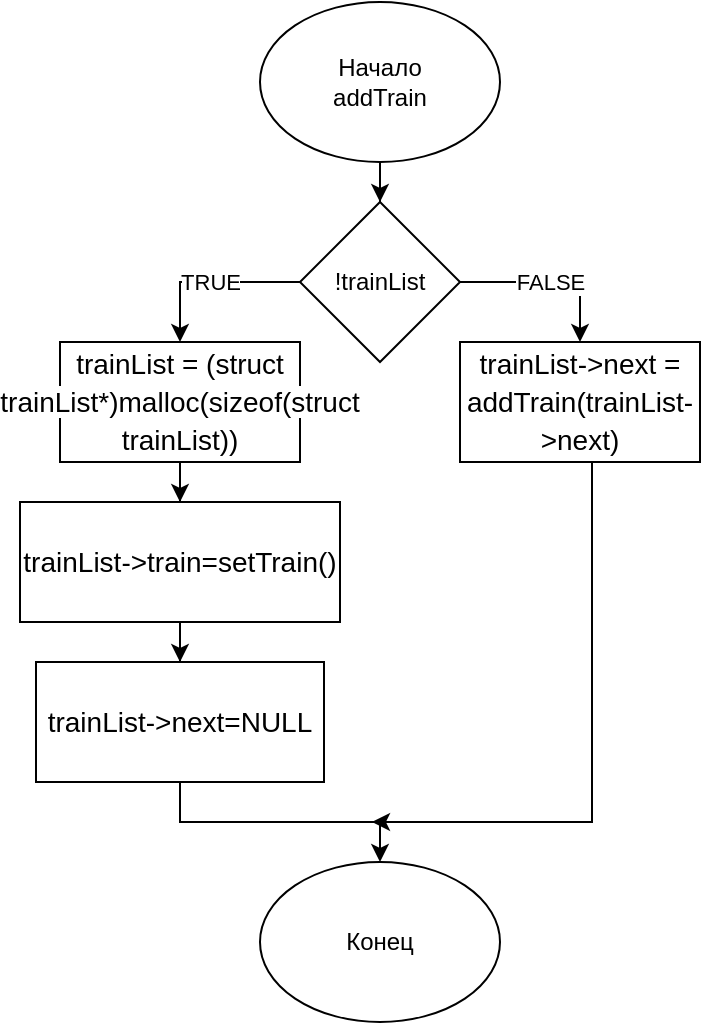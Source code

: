 <mxfile version="21.1.2" type="device">
  <diagram name="Страница 1" id="NtQa50zzyLdOF3VF23Ie">
    <mxGraphModel dx="792" dy="1138" grid="1" gridSize="10" guides="1" tooltips="1" connect="1" arrows="1" fold="1" page="1" pageScale="1" pageWidth="827" pageHeight="1169" math="0" shadow="0">
      <root>
        <mxCell id="0" />
        <mxCell id="1" parent="0" />
        <mxCell id="UKpJPpjgKWtpEiaELWLY-3" style="edgeStyle=orthogonalEdgeStyle;rounded=0;orthogonalLoop=1;jettySize=auto;html=1;" edge="1" parent="1" source="UKpJPpjgKWtpEiaELWLY-1" target="UKpJPpjgKWtpEiaELWLY-2">
          <mxGeometry relative="1" as="geometry" />
        </mxCell>
        <mxCell id="UKpJPpjgKWtpEiaELWLY-1" value="Начало&lt;br&gt;addTrain" style="ellipse;whiteSpace=wrap;html=1;" vertex="1" parent="1">
          <mxGeometry x="354" y="30" width="120" height="80" as="geometry" />
        </mxCell>
        <mxCell id="UKpJPpjgKWtpEiaELWLY-5" value="TRUE" style="edgeStyle=orthogonalEdgeStyle;rounded=0;orthogonalLoop=1;jettySize=auto;html=1;entryX=0.5;entryY=0;entryDx=0;entryDy=0;" edge="1" parent="1" source="UKpJPpjgKWtpEiaELWLY-2" target="UKpJPpjgKWtpEiaELWLY-4">
          <mxGeometry relative="1" as="geometry">
            <Array as="points">
              <mxPoint x="314" y="170" />
            </Array>
          </mxGeometry>
        </mxCell>
        <mxCell id="UKpJPpjgKWtpEiaELWLY-11" value="FALSE" style="edgeStyle=orthogonalEdgeStyle;rounded=0;orthogonalLoop=1;jettySize=auto;html=1;entryX=0.5;entryY=0;entryDx=0;entryDy=0;" edge="1" parent="1" source="UKpJPpjgKWtpEiaELWLY-2" target="UKpJPpjgKWtpEiaELWLY-10">
          <mxGeometry relative="1" as="geometry">
            <Array as="points">
              <mxPoint x="514" y="170" />
            </Array>
          </mxGeometry>
        </mxCell>
        <mxCell id="UKpJPpjgKWtpEiaELWLY-2" value="!trainList" style="rhombus;whiteSpace=wrap;html=1;" vertex="1" parent="1">
          <mxGeometry x="374" y="130" width="80" height="80" as="geometry" />
        </mxCell>
        <mxCell id="UKpJPpjgKWtpEiaELWLY-7" style="edgeStyle=orthogonalEdgeStyle;rounded=0;orthogonalLoop=1;jettySize=auto;html=1;" edge="1" parent="1" source="UKpJPpjgKWtpEiaELWLY-4" target="UKpJPpjgKWtpEiaELWLY-6">
          <mxGeometry relative="1" as="geometry" />
        </mxCell>
        <mxCell id="UKpJPpjgKWtpEiaELWLY-4" value="&lt;div style=&quot;font-size: 14px; line-height: 19px;&quot;&gt;&lt;span style=&quot;background-color: rgb(255, 255, 255);&quot;&gt;trainList = (struct trainList*)malloc(sizeof(struct trainList))&lt;/span&gt;&lt;/div&gt;" style="rounded=0;whiteSpace=wrap;html=1;" vertex="1" parent="1">
          <mxGeometry x="254" y="200" width="120" height="60" as="geometry" />
        </mxCell>
        <mxCell id="UKpJPpjgKWtpEiaELWLY-9" style="edgeStyle=orthogonalEdgeStyle;rounded=0;orthogonalLoop=1;jettySize=auto;html=1;entryX=0.5;entryY=0;entryDx=0;entryDy=0;" edge="1" parent="1" source="UKpJPpjgKWtpEiaELWLY-6" target="UKpJPpjgKWtpEiaELWLY-8">
          <mxGeometry relative="1" as="geometry" />
        </mxCell>
        <mxCell id="UKpJPpjgKWtpEiaELWLY-6" value="&lt;div style=&quot;font-size: 14px; line-height: 19px;&quot;&gt;&lt;span style=&quot;background-color: rgb(255, 255, 255);&quot;&gt;trainList-&amp;gt;train=setTrain()&lt;/span&gt;&lt;/div&gt;" style="rounded=0;whiteSpace=wrap;html=1;" vertex="1" parent="1">
          <mxGeometry x="234" y="280" width="160" height="60" as="geometry" />
        </mxCell>
        <mxCell id="UKpJPpjgKWtpEiaELWLY-13" style="edgeStyle=orthogonalEdgeStyle;rounded=0;orthogonalLoop=1;jettySize=auto;html=1;entryX=0.5;entryY=0;entryDx=0;entryDy=0;" edge="1" parent="1" source="UKpJPpjgKWtpEiaELWLY-8" target="UKpJPpjgKWtpEiaELWLY-12">
          <mxGeometry relative="1" as="geometry" />
        </mxCell>
        <mxCell id="UKpJPpjgKWtpEiaELWLY-8" value="&lt;div style=&quot;font-size: 14px; line-height: 19px;&quot;&gt;&lt;span style=&quot;background-color: rgb(255, 255, 255);&quot;&gt;trainList-&amp;gt;next=NULL&lt;/span&gt;&lt;/div&gt;" style="rounded=0;whiteSpace=wrap;html=1;" vertex="1" parent="1">
          <mxGeometry x="242" y="360" width="144" height="60" as="geometry" />
        </mxCell>
        <mxCell id="UKpJPpjgKWtpEiaELWLY-14" style="edgeStyle=orthogonalEdgeStyle;rounded=0;orthogonalLoop=1;jettySize=auto;html=1;" edge="1" parent="1" source="UKpJPpjgKWtpEiaELWLY-10">
          <mxGeometry relative="1" as="geometry">
            <mxPoint x="410" y="440" as="targetPoint" />
            <Array as="points">
              <mxPoint x="520" y="440" />
            </Array>
          </mxGeometry>
        </mxCell>
        <mxCell id="UKpJPpjgKWtpEiaELWLY-10" value="&lt;div style=&quot;font-size: 14px; line-height: 19px;&quot;&gt;&lt;span style=&quot;background-color: rgb(255, 255, 255);&quot;&gt;trainList-&amp;gt;next = addTrain(trainList-&amp;gt;next)&lt;/span&gt;&lt;/div&gt;" style="rounded=0;whiteSpace=wrap;html=1;" vertex="1" parent="1">
          <mxGeometry x="454" y="200" width="120" height="60" as="geometry" />
        </mxCell>
        <mxCell id="UKpJPpjgKWtpEiaELWLY-12" value="Конец" style="ellipse;whiteSpace=wrap;html=1;" vertex="1" parent="1">
          <mxGeometry x="354" y="460" width="120" height="80" as="geometry" />
        </mxCell>
      </root>
    </mxGraphModel>
  </diagram>
</mxfile>
